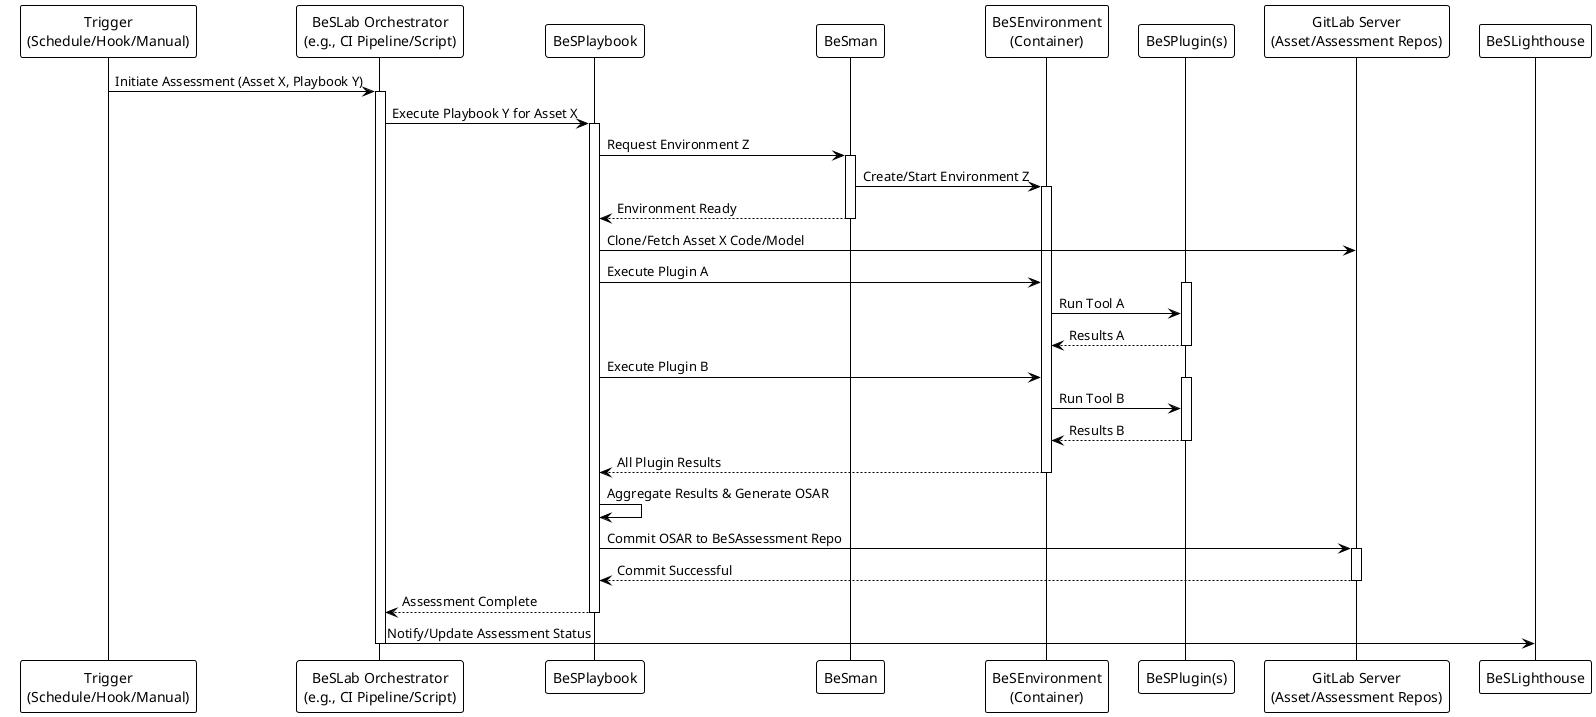 @startuml
!theme plain
participant "Trigger\n(Schedule/Hook/Manual)" as Trigger
participant "BeSLab Orchestrator\n(e.g., CI Pipeline/Script)" as Orchestrator
participant "BeSPlaybook" as Playbook
participant "BeSman" as Besman
participant "BeSEnvironment\n(Container)" as Env
participant "BeSPlugin(s)" as Plugins
participant "GitLab Server\n(Asset/Assessment Repos)" as GitLabRepo
participant "BeSLighthouse" as Lighthouse

Trigger -> Orchestrator : Initiate Assessment (Asset X, Playbook Y)
activate Orchestrator
Orchestrator -> Playbook : Execute Playbook Y for Asset X
activate Playbook
Playbook -> Besman : Request Environment Z
activate Besman
Besman -> Env : Create/Start Environment Z
activate Env
Besman --> Playbook : Environment Ready
deactivate Besman
Playbook -> GitLabRepo : Clone/Fetch Asset X Code/Model
Playbook -> Env : Execute Plugin A
activate Plugins
Env -> Plugins : Run Tool A
Plugins --> Env : Results A
deactivate Plugins
Playbook -> Env : Execute Plugin B
activate Plugins
Env -> Plugins : Run Tool B
Plugins --> Env : Results B
deactivate Plugins
Env --> Playbook : All Plugin Results
deactivate Env
Playbook -> Playbook : Aggregate Results & Generate OSAR
Playbook -> GitLabRepo : Commit OSAR to BeSAssessment Repo
activate GitLabRepo
GitLabRepo --> Playbook : Commit Successful
deactivate GitLabRepo
Playbook --> Orchestrator : Assessment Complete
deactivate Playbook
Orchestrator -> Lighthouse : Notify/Update Assessment Status
deactivate Orchestrator

@enduml
